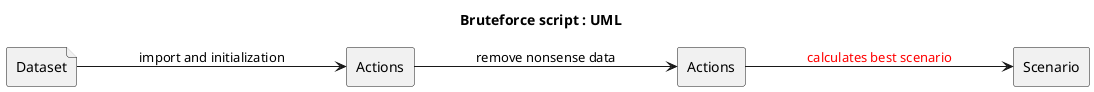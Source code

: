 @startuml
title Bruteforce script : UML

left to right direction
file Dataset as dataset
rectangle Actions as action_1
rectangle Actions as action_2
rectangle Scenario as scenario_1

dataset ---> action_1 : "import and initialization"
action_1 ---> action_2 : "remove nonsense data"
action_2 ---> scenario_1 #text:red : "calculates best scenario"
@enduml